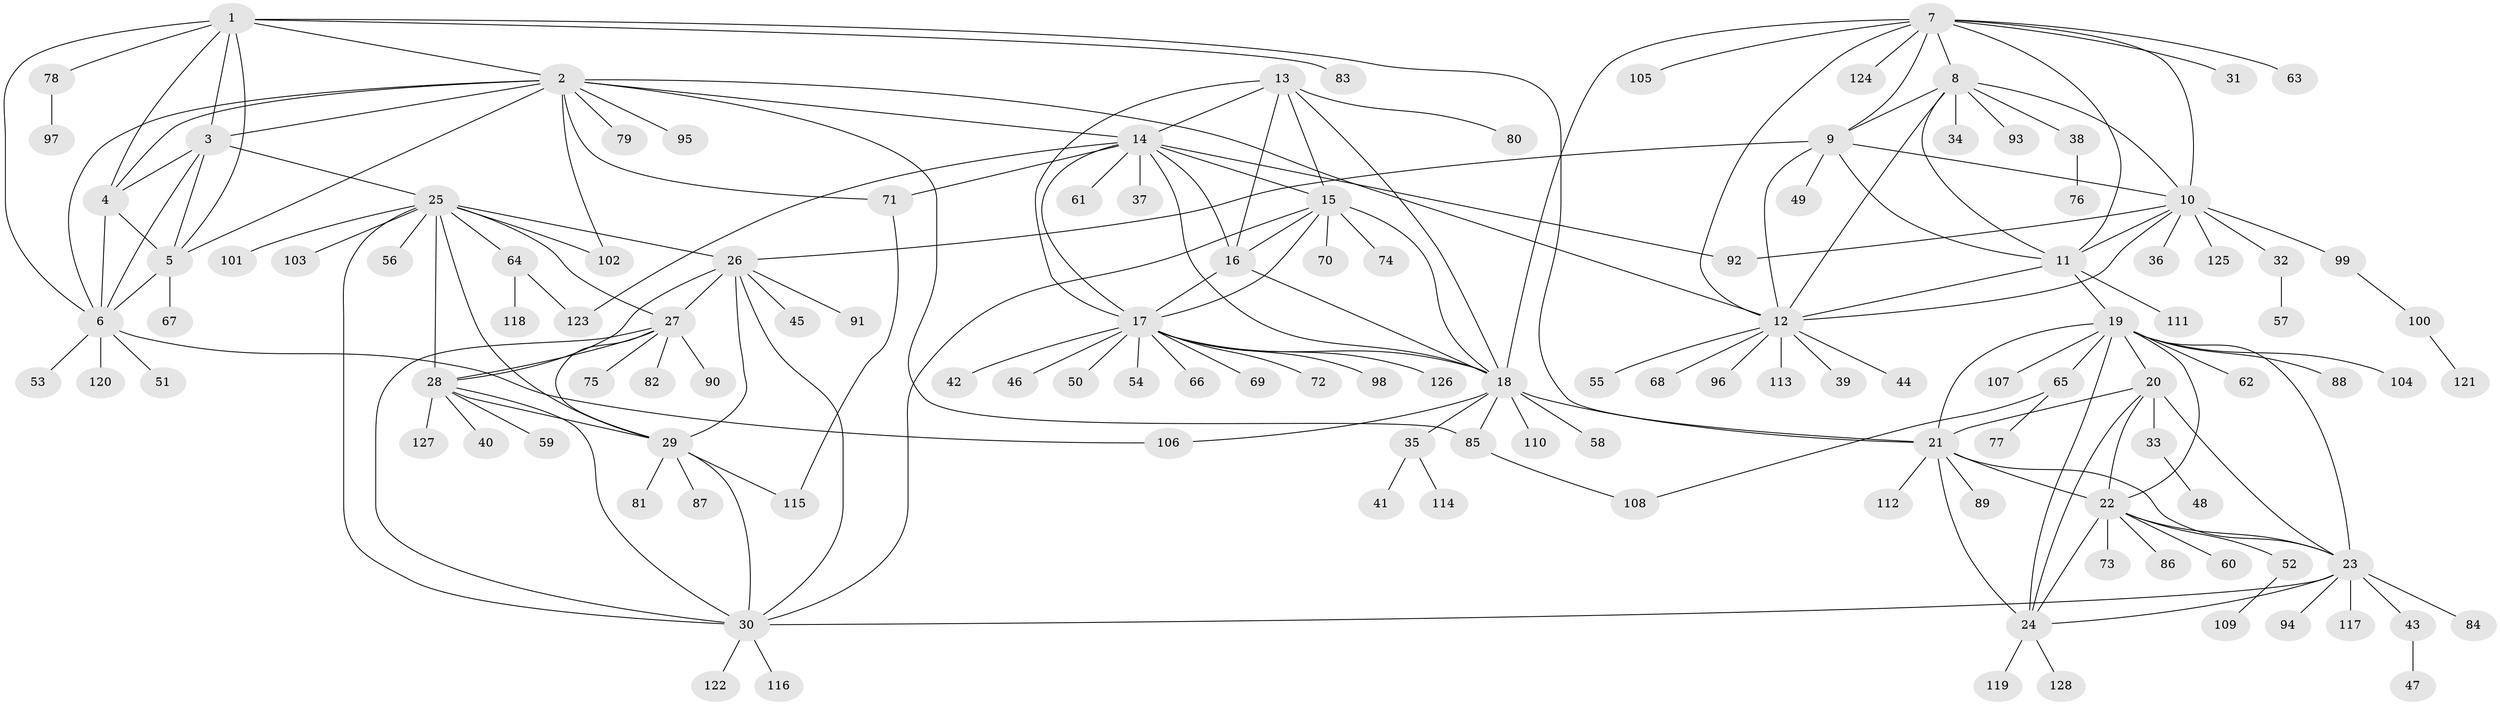 // coarse degree distribution, {7: 0.05263157894736842, 6: 0.05263157894736842, 15: 0.02631578947368421, 3: 0.05263157894736842, 14: 0.02631578947368421, 1: 0.7631578947368421, 2: 0.02631578947368421}
// Generated by graph-tools (version 1.1) at 2025/19/03/04/25 18:19:48]
// undirected, 128 vertices, 191 edges
graph export_dot {
graph [start="1"]
  node [color=gray90,style=filled];
  1;
  2;
  3;
  4;
  5;
  6;
  7;
  8;
  9;
  10;
  11;
  12;
  13;
  14;
  15;
  16;
  17;
  18;
  19;
  20;
  21;
  22;
  23;
  24;
  25;
  26;
  27;
  28;
  29;
  30;
  31;
  32;
  33;
  34;
  35;
  36;
  37;
  38;
  39;
  40;
  41;
  42;
  43;
  44;
  45;
  46;
  47;
  48;
  49;
  50;
  51;
  52;
  53;
  54;
  55;
  56;
  57;
  58;
  59;
  60;
  61;
  62;
  63;
  64;
  65;
  66;
  67;
  68;
  69;
  70;
  71;
  72;
  73;
  74;
  75;
  76;
  77;
  78;
  79;
  80;
  81;
  82;
  83;
  84;
  85;
  86;
  87;
  88;
  89;
  90;
  91;
  92;
  93;
  94;
  95;
  96;
  97;
  98;
  99;
  100;
  101;
  102;
  103;
  104;
  105;
  106;
  107;
  108;
  109;
  110;
  111;
  112;
  113;
  114;
  115;
  116;
  117;
  118;
  119;
  120;
  121;
  122;
  123;
  124;
  125;
  126;
  127;
  128;
  1 -- 2;
  1 -- 3;
  1 -- 4;
  1 -- 5;
  1 -- 6;
  1 -- 21;
  1 -- 78;
  1 -- 83;
  2 -- 3;
  2 -- 4;
  2 -- 5;
  2 -- 6;
  2 -- 12;
  2 -- 14;
  2 -- 71;
  2 -- 79;
  2 -- 85;
  2 -- 95;
  2 -- 102;
  3 -- 4;
  3 -- 5;
  3 -- 6;
  3 -- 25;
  4 -- 5;
  4 -- 6;
  5 -- 6;
  5 -- 67;
  6 -- 51;
  6 -- 53;
  6 -- 106;
  6 -- 120;
  7 -- 8;
  7 -- 9;
  7 -- 10;
  7 -- 11;
  7 -- 12;
  7 -- 18;
  7 -- 31;
  7 -- 63;
  7 -- 105;
  7 -- 124;
  8 -- 9;
  8 -- 10;
  8 -- 11;
  8 -- 12;
  8 -- 34;
  8 -- 38;
  8 -- 93;
  9 -- 10;
  9 -- 11;
  9 -- 12;
  9 -- 26;
  9 -- 49;
  10 -- 11;
  10 -- 12;
  10 -- 32;
  10 -- 36;
  10 -- 92;
  10 -- 99;
  10 -- 125;
  11 -- 12;
  11 -- 19;
  11 -- 111;
  12 -- 39;
  12 -- 44;
  12 -- 55;
  12 -- 68;
  12 -- 96;
  12 -- 113;
  13 -- 14;
  13 -- 15;
  13 -- 16;
  13 -- 17;
  13 -- 18;
  13 -- 80;
  14 -- 15;
  14 -- 16;
  14 -- 17;
  14 -- 18;
  14 -- 37;
  14 -- 61;
  14 -- 71;
  14 -- 92;
  14 -- 123;
  15 -- 16;
  15 -- 17;
  15 -- 18;
  15 -- 30;
  15 -- 70;
  15 -- 74;
  16 -- 17;
  16 -- 18;
  17 -- 18;
  17 -- 42;
  17 -- 46;
  17 -- 50;
  17 -- 54;
  17 -- 66;
  17 -- 69;
  17 -- 72;
  17 -- 98;
  17 -- 126;
  18 -- 21;
  18 -- 35;
  18 -- 58;
  18 -- 85;
  18 -- 106;
  18 -- 110;
  19 -- 20;
  19 -- 21;
  19 -- 22;
  19 -- 23;
  19 -- 24;
  19 -- 62;
  19 -- 65;
  19 -- 88;
  19 -- 104;
  19 -- 107;
  20 -- 21;
  20 -- 22;
  20 -- 23;
  20 -- 24;
  20 -- 33;
  21 -- 22;
  21 -- 23;
  21 -- 24;
  21 -- 89;
  21 -- 112;
  22 -- 23;
  22 -- 24;
  22 -- 52;
  22 -- 60;
  22 -- 73;
  22 -- 86;
  23 -- 24;
  23 -- 30;
  23 -- 43;
  23 -- 84;
  23 -- 94;
  23 -- 117;
  24 -- 119;
  24 -- 128;
  25 -- 26;
  25 -- 27;
  25 -- 28;
  25 -- 29;
  25 -- 30;
  25 -- 56;
  25 -- 64;
  25 -- 101;
  25 -- 102;
  25 -- 103;
  26 -- 27;
  26 -- 28;
  26 -- 29;
  26 -- 30;
  26 -- 45;
  26 -- 91;
  27 -- 28;
  27 -- 29;
  27 -- 30;
  27 -- 75;
  27 -- 82;
  27 -- 90;
  28 -- 29;
  28 -- 30;
  28 -- 40;
  28 -- 59;
  28 -- 127;
  29 -- 30;
  29 -- 81;
  29 -- 87;
  29 -- 115;
  30 -- 116;
  30 -- 122;
  32 -- 57;
  33 -- 48;
  35 -- 41;
  35 -- 114;
  38 -- 76;
  43 -- 47;
  52 -- 109;
  64 -- 118;
  64 -- 123;
  65 -- 77;
  65 -- 108;
  71 -- 115;
  78 -- 97;
  85 -- 108;
  99 -- 100;
  100 -- 121;
}
